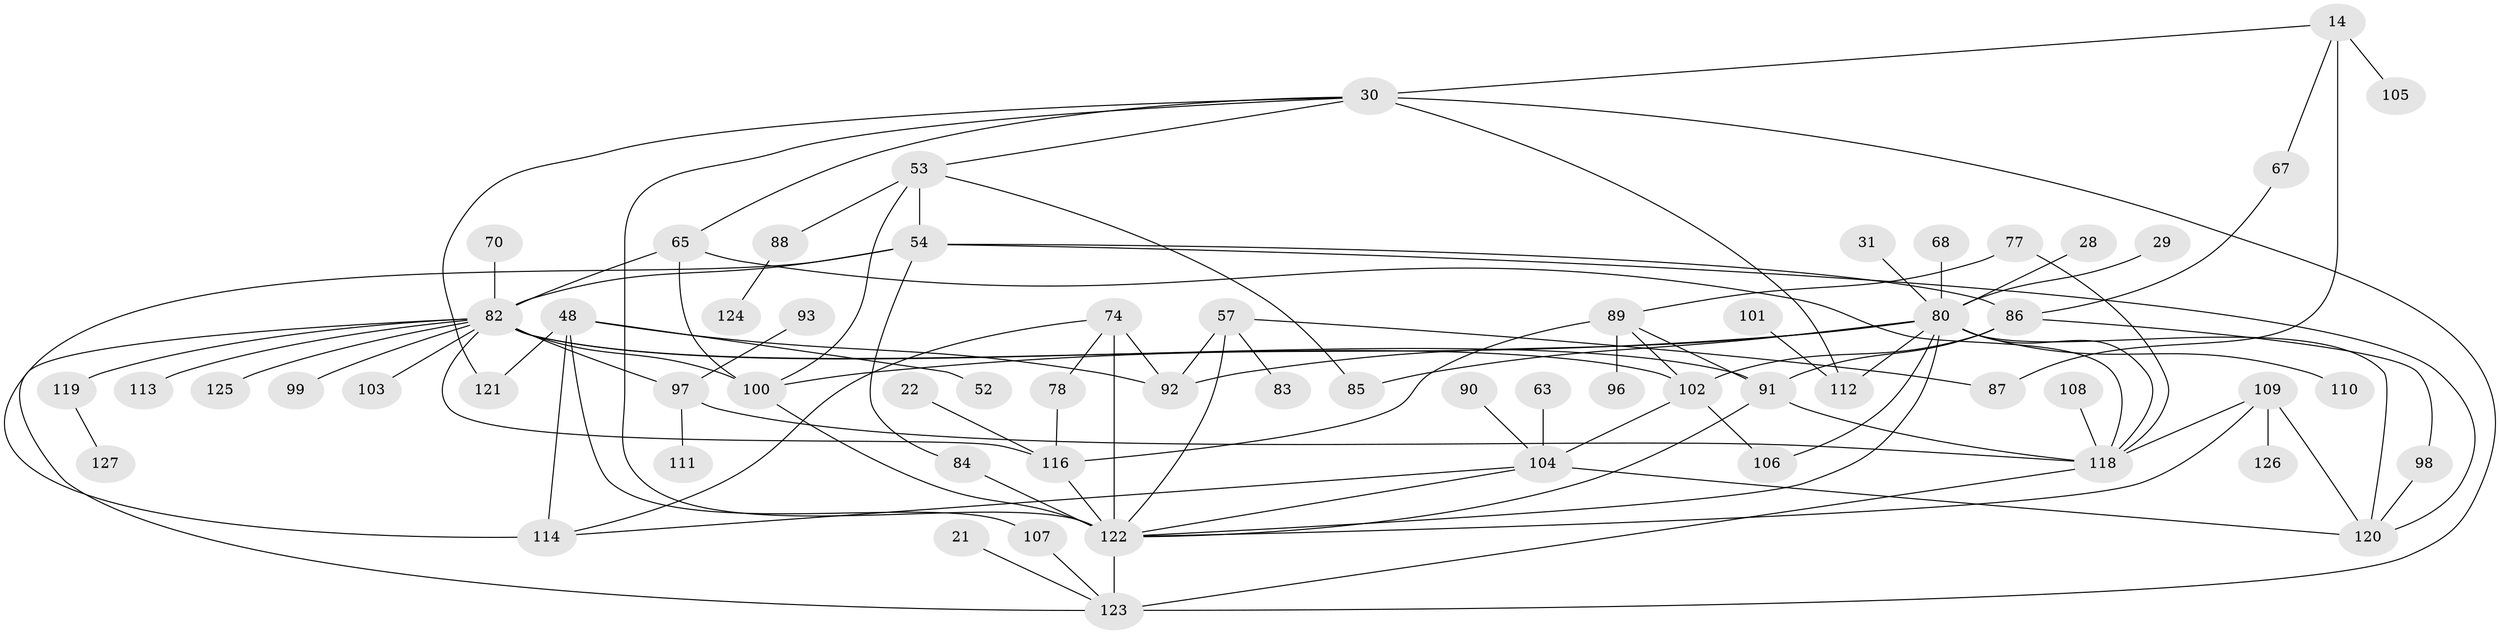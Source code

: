 // original degree distribution, {6: 0.047244094488188976, 4: 0.11811023622047244, 8: 0.007874015748031496, 5: 0.11023622047244094, 2: 0.18110236220472442, 3: 0.2677165354330709, 1: 0.25984251968503935, 7: 0.007874015748031496}
// Generated by graph-tools (version 1.1) at 2025/41/03/09/25 04:41:57]
// undirected, 63 vertices, 100 edges
graph export_dot {
graph [start="1"]
  node [color=gray90,style=filled];
  14;
  21;
  22;
  28;
  29;
  30 [super="+6"];
  31;
  48;
  52;
  53;
  54 [super="+50"];
  57;
  63;
  65 [super="+42+18"];
  67 [super="+62"];
  68;
  70;
  74 [super="+41"];
  77;
  78;
  80 [super="+12+23"];
  82 [super="+72+69+59"];
  83;
  84 [super="+66"];
  85;
  86 [super="+58"];
  87 [super="+55"];
  88;
  89 [super="+56+49"];
  90;
  91 [super="+40"];
  92 [super="+60+76"];
  93;
  96;
  97 [super="+94+81"];
  98;
  99;
  100 [super="+4+7+71"];
  101;
  102 [super="+46+95"];
  103;
  104 [super="+39+51"];
  105;
  106;
  107;
  108;
  109;
  110;
  111;
  112 [super="+64+79"];
  113;
  114 [super="+44"];
  116 [super="+45+11"];
  118 [super="+8+115"];
  119;
  120 [super="+117"];
  121 [super="+73"];
  122 [super="+15+24+3+61"];
  123 [super="+20"];
  124;
  125;
  126;
  127;
  14 -- 105;
  14 -- 67;
  14 -- 87 [weight=2];
  14 -- 30;
  21 -- 123;
  22 -- 116;
  28 -- 80;
  29 -- 80;
  30 -- 53;
  30 -- 123 [weight=2];
  30 -- 122;
  30 -- 121;
  30 -- 65;
  30 -- 112;
  31 -- 80;
  48 -- 52;
  48 -- 92;
  48 -- 114 [weight=2];
  48 -- 107;
  48 -- 121;
  53 -- 88;
  53 -- 85;
  53 -- 54 [weight=2];
  53 -- 100;
  54 -- 86;
  54 -- 114;
  54 -- 84;
  54 -- 82;
  54 -- 120;
  57 -- 83;
  57 -- 87;
  57 -- 92 [weight=2];
  57 -- 122;
  63 -- 104;
  65 -- 82 [weight=2];
  65 -- 100 [weight=2];
  65 -- 118;
  67 -- 86;
  68 -- 80;
  70 -- 82;
  74 -- 78;
  74 -- 114;
  74 -- 122 [weight=3];
  74 -- 92;
  77 -- 118;
  77 -- 89;
  78 -- 116;
  80 -- 85;
  80 -- 106;
  80 -- 100 [weight=2];
  80 -- 118;
  80 -- 110;
  80 -- 122 [weight=2];
  80 -- 92;
  80 -- 120;
  80 -- 112;
  82 -- 99;
  82 -- 100;
  82 -- 116;
  82 -- 102;
  82 -- 103;
  82 -- 91;
  82 -- 113;
  82 -- 119;
  82 -- 125;
  82 -- 123;
  82 -- 97 [weight=2];
  84 -- 122;
  86 -- 98;
  86 -- 91;
  86 -- 102;
  88 -- 124;
  89 -- 96;
  89 -- 91;
  89 -- 116 [weight=3];
  89 -- 102;
  90 -- 104;
  91 -- 118;
  91 -- 122;
  93 -- 97;
  97 -- 118;
  97 -- 111;
  98 -- 120;
  100 -- 122;
  101 -- 112;
  102 -- 106;
  102 -- 104 [weight=2];
  104 -- 120;
  104 -- 114;
  104 -- 122;
  107 -- 123;
  108 -- 118;
  109 -- 126;
  109 -- 118;
  109 -- 122;
  109 -- 120;
  116 -- 122 [weight=2];
  118 -- 123;
  119 -- 127;
  122 -- 123 [weight=2];
}

